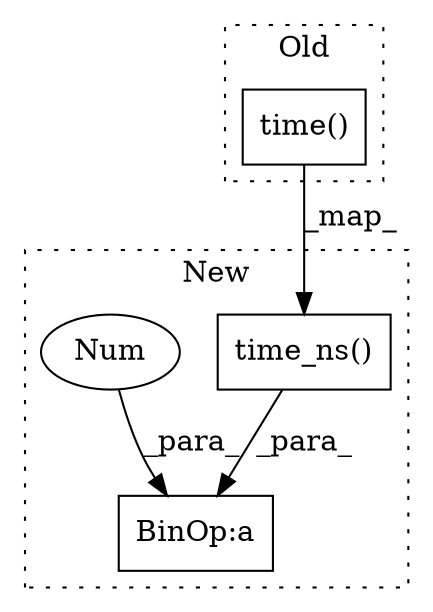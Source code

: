 digraph G {
subgraph cluster0 {
1 [label="time()" a="75" s="41039" l="11" shape="box"];
label = "Old";
style="dotted";
}
subgraph cluster1 {
2 [label="time_ns()" a="75" s="41222" l="14" shape="box"];
3 [label="BinOp:a" a="82" s="41236" l="1" shape="box"];
4 [label="Num" a="76" s="41237" l="6" shape="ellipse"];
label = "New";
style="dotted";
}
1 -> 2 [label="_map_"];
2 -> 3 [label="_para_"];
4 -> 3 [label="_para_"];
}